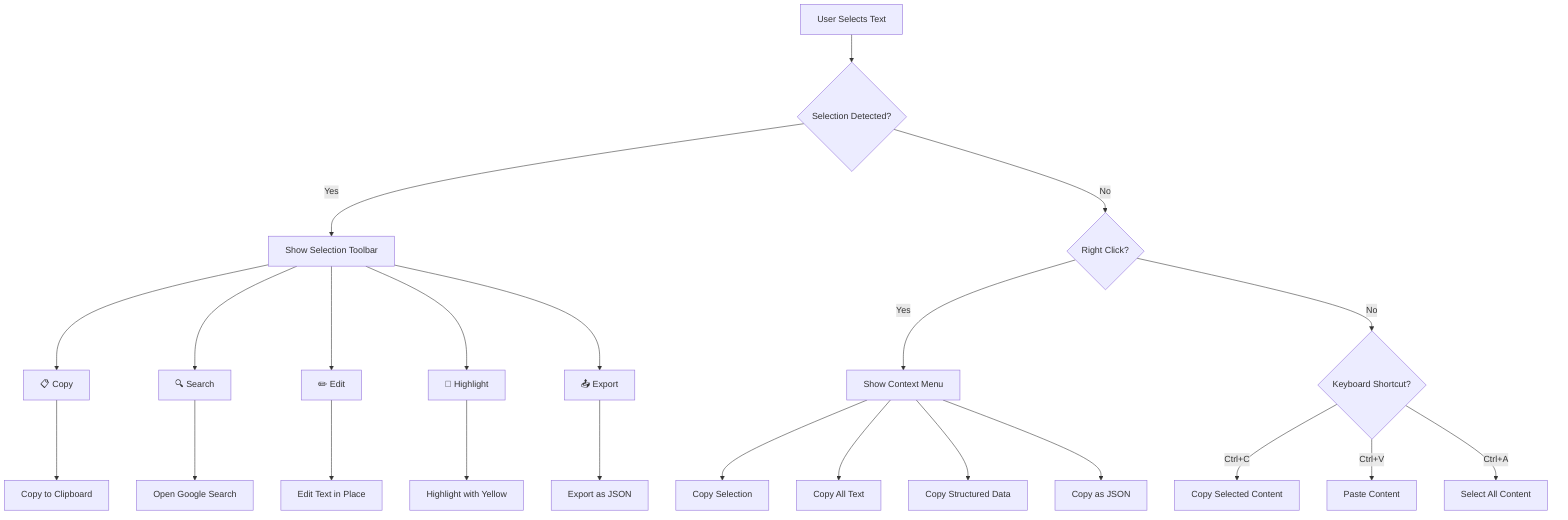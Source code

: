 graph TD
    TextSelect[User Selects Text] --> SelectionDetected{Selection Detected?}
    SelectionDetected -->|Yes| ShowToolbar[Show Selection Toolbar]
    SelectionDetected -->|No| RightClick{Right Click?}
    
    ShowToolbar --> CopyBtn[📋 Copy]
    ShowToolbar --> SearchBtn[🔍 Search]
    ShowToolbar --> EditBtn[✏️ Edit]
    ShowToolbar --> HighlightBtn[🎯 Highlight]
    ShowToolbar --> ExportBtn[📤 Export]
    
    RightClick -->|Yes| ContextMenu[Show Context Menu]
    RightClick -->|No| GlobalShortcuts{Keyboard Shortcut?}
    
    ContextMenu --> CopySelection[Copy Selection]
    ContextMenu --> CopyAllText[Copy All Text]
    ContextMenu --> CopyData[Copy Structured Data]
    ContextMenu --> CopyJSON[Copy as JSON]
    
    GlobalShortcuts -->|Ctrl+C| CopySelected[Copy Selected Content]
    GlobalShortcuts -->|Ctrl+V| PasteContent[Paste Content]
    GlobalShortcuts -->|Ctrl+A| SelectAll[Select All Content]
    
    CopyBtn --> Clipboard[Copy to Clipboard]
    SearchBtn --> OpenSearch[Open Google Search]
    EditBtn --> InPlaceEdit[Edit Text in Place]
    HighlightBtn --> HighlightText[Highlight with Yellow]
    ExportBtn --> ExportJSON[Export as JSON]